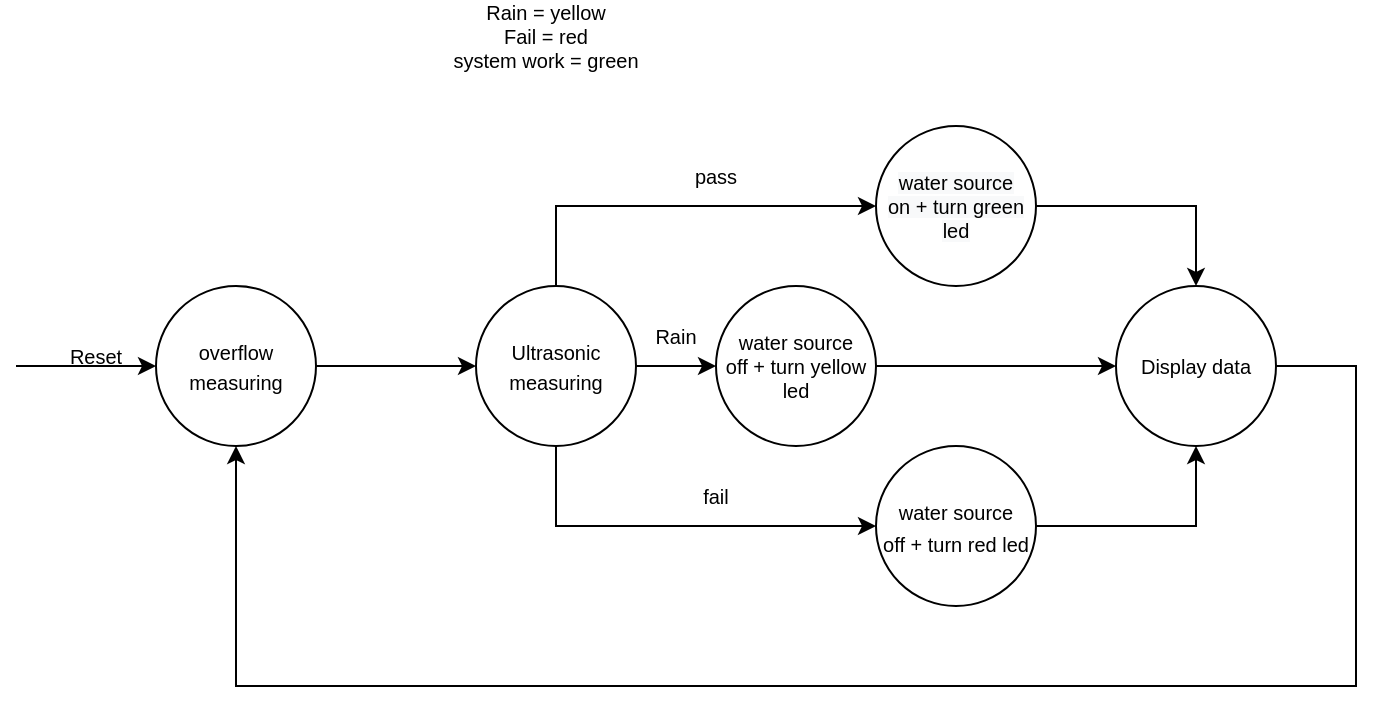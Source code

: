 <mxfile version="15.7.4" type="device"><diagram id="z1nekGf8eW0a7RWI4xDd" name="Page-1"><mxGraphModel dx="1185" dy="635" grid="1" gridSize="10" guides="1" tooltips="1" connect="1" arrows="1" fold="1" page="1" pageScale="1" pageWidth="1654" pageHeight="1169" math="0" shadow="0"><root><mxCell id="0"/><mxCell id="1" parent="0"/><mxCell id="y7qC5ZxeGlIHQS4IKjG9-4" value="Reset" style="text;html=1;strokeColor=none;fillColor=none;align=center;verticalAlign=middle;whiteSpace=wrap;rounded=0;fontSize=10;" vertex="1" parent="1"><mxGeometry x="20" y="380" width="60" height="30" as="geometry"/></mxCell><mxCell id="y7qC5ZxeGlIHQS4IKjG9-7" value="" style="endArrow=classic;html=1;rounded=0;fontSize=10;" edge="1" parent="1"><mxGeometry width="50" height="50" relative="1" as="geometry"><mxPoint x="10" y="400" as="sourcePoint"/><mxPoint x="80" y="400" as="targetPoint"/><Array as="points"><mxPoint x="20" y="400"/></Array></mxGeometry></mxCell><mxCell id="y7qC5ZxeGlIHQS4IKjG9-10" style="edgeStyle=orthogonalEdgeStyle;rounded=0;orthogonalLoop=1;jettySize=auto;html=1;entryX=0;entryY=0.5;entryDx=0;entryDy=0;fontSize=13;" edge="1" parent="1" source="y7qC5ZxeGlIHQS4IKjG9-8"><mxGeometry relative="1" as="geometry"><mxPoint x="240" y="400" as="targetPoint"/></mxGeometry></mxCell><mxCell id="y7qC5ZxeGlIHQS4IKjG9-8" value="&lt;font size=&quot;1&quot;&gt;overflow measuring&lt;/font&gt;" style="ellipse;whiteSpace=wrap;html=1;aspect=fixed;" vertex="1" parent="1"><mxGeometry x="80" y="360" width="80" height="80" as="geometry"/></mxCell><mxCell id="y7qC5ZxeGlIHQS4IKjG9-15" value="Rain = yellow&lt;br&gt;Fail = red&lt;br&gt;system work = green" style="text;html=1;strokeColor=none;fillColor=none;align=center;verticalAlign=middle;whiteSpace=wrap;rounded=0;fontSize=10;" vertex="1" parent="1"><mxGeometry x="200" y="220" width="150" height="30" as="geometry"/></mxCell><mxCell id="y7qC5ZxeGlIHQS4IKjG9-20" style="edgeStyle=orthogonalEdgeStyle;rounded=0;orthogonalLoop=1;jettySize=auto;html=1;entryX=0.5;entryY=1;entryDx=0;entryDy=0;fontSize=10;" edge="1" parent="1"><mxGeometry relative="1" as="geometry"><mxPoint x="280" y="360" as="sourcePoint"/><mxPoint x="440" y="320" as="targetPoint"/><Array as="points"><mxPoint x="280" y="320"/></Array></mxGeometry></mxCell><mxCell id="y7qC5ZxeGlIHQS4IKjG9-27" style="edgeStyle=orthogonalEdgeStyle;rounded=0;orthogonalLoop=1;jettySize=auto;html=1;fontSize=10;entryX=0;entryY=0.5;entryDx=0;entryDy=0;" edge="1" parent="1" target="y7qC5ZxeGlIHQS4IKjG9-30"><mxGeometry relative="1" as="geometry"><mxPoint x="280" y="440" as="sourcePoint"/><mxPoint x="360" y="480" as="targetPoint"/><Array as="points"><mxPoint x="280" y="480"/></Array></mxGeometry></mxCell><mxCell id="y7qC5ZxeGlIHQS4IKjG9-22" value="pass" style="text;html=1;strokeColor=none;fillColor=none;align=center;verticalAlign=middle;whiteSpace=wrap;rounded=0;fontSize=10;" vertex="1" parent="1"><mxGeometry x="280" y="290" width="160" height="30" as="geometry"/></mxCell><mxCell id="y7qC5ZxeGlIHQS4IKjG9-23" value="fail" style="text;html=1;strokeColor=none;fillColor=none;align=center;verticalAlign=middle;whiteSpace=wrap;rounded=0;fontSize=10;rotation=0;" vertex="1" parent="1"><mxGeometry x="280" y="450" width="160" height="30" as="geometry"/></mxCell><mxCell id="y7qC5ZxeGlIHQS4IKjG9-41" style="edgeStyle=orthogonalEdgeStyle;rounded=0;orthogonalLoop=1;jettySize=auto;html=1;fontSize=10;entryX=0.5;entryY=1;entryDx=0;entryDy=0;" edge="1" parent="1" source="y7qC5ZxeGlIHQS4IKjG9-25" target="y7qC5ZxeGlIHQS4IKjG9-8"><mxGeometry relative="1" as="geometry"><mxPoint x="680" y="600" as="targetPoint"/><Array as="points"><mxPoint x="680" y="400"/><mxPoint x="680" y="560"/><mxPoint x="120" y="560"/></Array></mxGeometry></mxCell><mxCell id="y7qC5ZxeGlIHQS4IKjG9-25" value="Display data" style="ellipse;whiteSpace=wrap;html=1;aspect=fixed;fontSize=10;" vertex="1" parent="1"><mxGeometry x="560" y="360" width="80" height="80" as="geometry"/></mxCell><mxCell id="y7qC5ZxeGlIHQS4IKjG9-35" style="edgeStyle=orthogonalEdgeStyle;rounded=0;orthogonalLoop=1;jettySize=auto;html=1;entryX=0.5;entryY=1;entryDx=0;entryDy=0;fontSize=10;" edge="1" parent="1" source="y7qC5ZxeGlIHQS4IKjG9-30" target="y7qC5ZxeGlIHQS4IKjG9-25"><mxGeometry relative="1" as="geometry"/></mxCell><mxCell id="y7qC5ZxeGlIHQS4IKjG9-30" value="&lt;font style=&quot;font-size: 10px&quot;&gt;water source&lt;br&gt;off + turn red led&lt;/font&gt;" style="ellipse;whiteSpace=wrap;html=1;aspect=fixed;fontSize=13;" vertex="1" parent="1"><mxGeometry x="440" y="440" width="80" height="80" as="geometry"/></mxCell><mxCell id="y7qC5ZxeGlIHQS4IKjG9-38" style="edgeStyle=orthogonalEdgeStyle;rounded=0;orthogonalLoop=1;jettySize=auto;html=1;entryX=0;entryY=0.5;entryDx=0;entryDy=0;fontSize=10;" edge="1" parent="1" source="y7qC5ZxeGlIHQS4IKjG9-31" target="y7qC5ZxeGlIHQS4IKjG9-36"><mxGeometry relative="1" as="geometry"/></mxCell><mxCell id="y7qC5ZxeGlIHQS4IKjG9-31" value="&lt;font style=&quot;font-size: 10px&quot;&gt;Ultrasonic&lt;br&gt;measuring&lt;/font&gt;" style="ellipse;whiteSpace=wrap;html=1;aspect=fixed;" vertex="1" parent="1"><mxGeometry x="240" y="360" width="80" height="80" as="geometry"/></mxCell><mxCell id="y7qC5ZxeGlIHQS4IKjG9-34" style="edgeStyle=orthogonalEdgeStyle;rounded=0;orthogonalLoop=1;jettySize=auto;html=1;fontSize=10;entryX=0.5;entryY=0;entryDx=0;entryDy=0;" edge="1" parent="1" source="y7qC5ZxeGlIHQS4IKjG9-33" target="y7qC5ZxeGlIHQS4IKjG9-25"><mxGeometry relative="1" as="geometry"><mxPoint x="570" y="320" as="targetPoint"/></mxGeometry></mxCell><mxCell id="y7qC5ZxeGlIHQS4IKjG9-33" value="&lt;span style=&quot;background-color: rgb(248 , 249 , 250)&quot;&gt;water source&lt;/span&gt;&lt;br style=&quot;background-color: rgb(248 , 249 , 250)&quot;&gt;&lt;span style=&quot;background-color: rgb(248 , 249 , 250)&quot;&gt;on + turn green led&lt;/span&gt;" style="ellipse;whiteSpace=wrap;html=1;aspect=fixed;fontSize=10;rotation=0;" vertex="1" parent="1"><mxGeometry x="440" y="280" width="80" height="80" as="geometry"/></mxCell><mxCell id="y7qC5ZxeGlIHQS4IKjG9-40" style="edgeStyle=orthogonalEdgeStyle;rounded=0;orthogonalLoop=1;jettySize=auto;html=1;fontSize=10;" edge="1" parent="1" source="y7qC5ZxeGlIHQS4IKjG9-36" target="y7qC5ZxeGlIHQS4IKjG9-25"><mxGeometry relative="1" as="geometry"/></mxCell><mxCell id="y7qC5ZxeGlIHQS4IKjG9-36" value="&lt;span&gt;water source&lt;/span&gt;&lt;br&gt;&lt;span&gt;off + turn yellow led&lt;/span&gt;" style="ellipse;whiteSpace=wrap;html=1;aspect=fixed;fontSize=10;" vertex="1" parent="1"><mxGeometry x="360" y="360" width="80" height="80" as="geometry"/></mxCell><mxCell id="y7qC5ZxeGlIHQS4IKjG9-39" value="Rain" style="text;html=1;strokeColor=none;fillColor=none;align=center;verticalAlign=middle;whiteSpace=wrap;rounded=0;fontSize=10;" vertex="1" parent="1"><mxGeometry x="310" y="370" width="60" height="30" as="geometry"/></mxCell></root></mxGraphModel></diagram></mxfile>